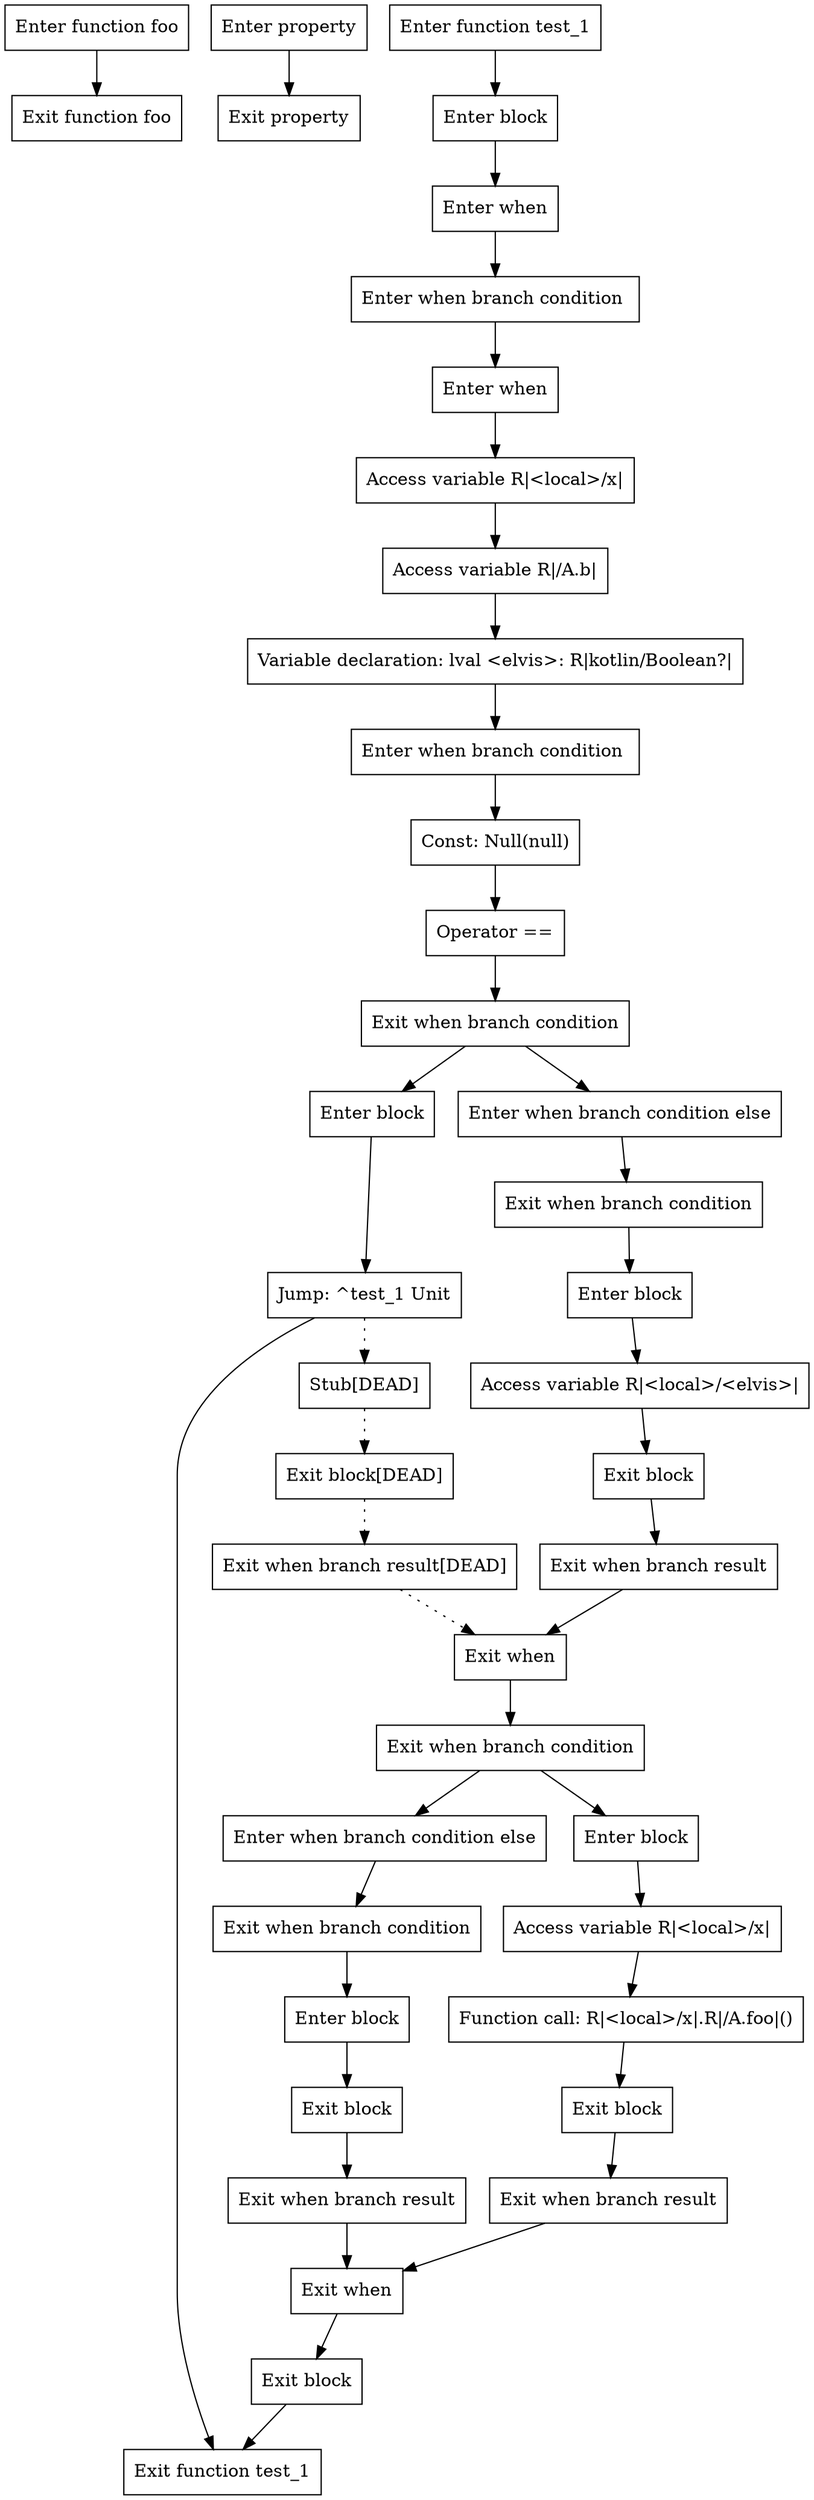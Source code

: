 digraph elvis_kt {
subgraph foo {
  0 [shape=box label="Enter function foo"];
  1 [shape=box label="Exit function foo"];

  0 -> {1};
}

subgraph val_b {
  2 [shape=box label="Enter property"];
  3 [shape=box label="Exit property"];

  2 -> {3};
}

subgraph test_1 {
  4 [shape=box label="Enter function test_1"];
  5 [shape=box label="Enter block"];
  6 [shape=box label="Enter when"];
  7 [shape=box label="Enter when branch condition "];
  8 [shape=box label="Enter when"];
  9 [shape=box label="Access variable R|<local>/x|"];
  10 [shape=box label="Access variable R|/A.b|"];
  11 [shape=box label="Variable declaration: lval <elvis>: R|kotlin/Boolean?|"];
  12 [shape=box label="Enter when branch condition "];
  13 [shape=box label="Const: Null(null)"];
  14 [shape=box label="Operator =="];
  15 [shape=box label="Exit when branch condition"];
  16 [shape=box label="Enter block"];
  17 [shape=box label="Jump: ^test_1 Unit"];
  18 [shape=box label="Stub[DEAD]"];
  19 [shape=box label="Exit block[DEAD]"];
  20 [shape=box label="Exit when branch result[DEAD]"];
  21 [shape=box label="Enter when branch condition else"];
  22 [shape=box label="Exit when branch condition"];
  23 [shape=box label="Enter block"];
  24 [shape=box label="Access variable R|<local>/<elvis>|"];
  25 [shape=box label="Exit block"];
  26 [shape=box label="Exit when branch result"];
  27 [shape=box label="Exit when"];
  28 [shape=box label="Exit when branch condition"];
  29 [shape=box label="Enter block"];
  30 [shape=box label="Access variable R|<local>/x|"];
  31 [shape=box label="Function call: R|<local>/x|.R|/A.foo|()"];
  32 [shape=box label="Exit block"];
  33 [shape=box label="Exit when branch result"];
  34 [shape=box label="Enter when branch condition else"];
  35 [shape=box label="Exit when branch condition"];
  36 [shape=box label="Enter block"];
  37 [shape=box label="Exit block"];
  38 [shape=box label="Exit when branch result"];
  39 [shape=box label="Exit when"];
  40 [shape=box label="Exit block"];
  41 [shape=box label="Exit function test_1"];

  4 -> {5};
  5 -> {6};
  6 -> {7};
  7 -> {8};
  8 -> {9};
  9 -> {10};
  10 -> {11};
  11 -> {12};
  12 -> {13};
  13 -> {14};
  14 -> {15};
  15 -> {16 21};
  16 -> {17};
  17 -> {41};
  17 -> {18} [style=dotted];
  18 -> {19} [style=dotted];
  19 -> {20} [style=dotted];
  20 -> {27} [style=dotted];
  21 -> {22};
  22 -> {23};
  23 -> {24};
  24 -> {25};
  25 -> {26};
  26 -> {27};
  27 -> {28};
  28 -> {29 34};
  29 -> {30};
  30 -> {31};
  31 -> {32};
  32 -> {33};
  33 -> {39};
  34 -> {35};
  35 -> {36};
  36 -> {37};
  37 -> {38};
  38 -> {39};
  39 -> {40};
  40 -> {41};
}

}
